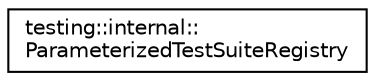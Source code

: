 digraph "类继承关系图"
{
 // LATEX_PDF_SIZE
  edge [fontname="Helvetica",fontsize="10",labelfontname="Helvetica",labelfontsize="10"];
  node [fontname="Helvetica",fontsize="10",shape=record];
  rankdir="LR";
  Node0 [label="testing::internal::\lParameterizedTestSuiteRegistry",height=0.2,width=0.4,color="black", fillcolor="white", style="filled",URL="$classtesting_1_1internal_1_1ParameterizedTestSuiteRegistry.html",tooltip=" "];
}
